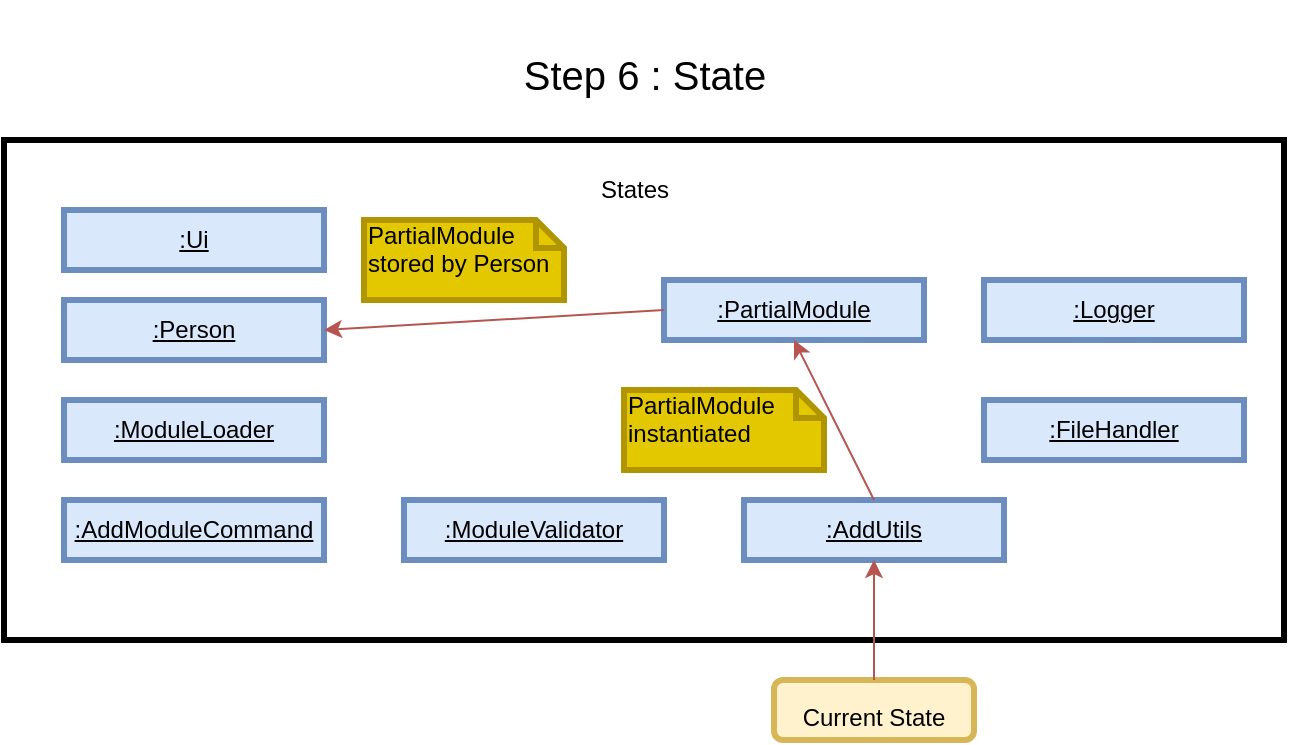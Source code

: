 <mxfile version="13.8.5" type="device"><diagram id="31LljileMjd66Bfqc7Uy" name="Page-1"><mxGraphModel dx="2062" dy="705" grid="1" gridSize="10" guides="1" tooltips="1" connect="1" arrows="1" fold="1" page="1" pageScale="1" pageWidth="827" pageHeight="1169" math="0" shadow="0"><root><mxCell id="0"/><mxCell id="1" parent="0"/><mxCell id="h9h-G9-68EJ9-kkgznHa-1" value="" style="rounded=0;whiteSpace=wrap;html=1;strokeWidth=3;" parent="1" vertex="1"><mxGeometry x="80" y="110" width="640" height="250" as="geometry"/></mxCell><mxCell id="h9h-G9-68EJ9-kkgznHa-2" value="&lt;font style=&quot;font-size: 20px&quot;&gt;Step 6 : State&lt;/font&gt;" style="text;html=1;align=center;verticalAlign=middle;resizable=0;points=[];autosize=1;fontSize=40;" parent="1" vertex="1"><mxGeometry x="330" y="40" width="140" height="60" as="geometry"/></mxCell><mxCell id="h9h-G9-68EJ9-kkgznHa-3" value="States" style="text;html=1;align=center;verticalAlign=middle;resizable=0;points=[];autosize=1;fontSize=12;" parent="1" vertex="1"><mxGeometry x="370" y="125" width="50" height="20" as="geometry"/></mxCell><mxCell id="h9h-G9-68EJ9-kkgznHa-5" value="&lt;font style=&quot;font-size: 12px&quot;&gt;Current State&lt;/font&gt;" style="rounded=1;whiteSpace=wrap;html=1;strokeWidth=3;fontSize=20;fillColor=#fff2cc;strokeColor=#d6b656;" parent="1" vertex="1"><mxGeometry x="465" y="380" width="100" height="30" as="geometry"/></mxCell><mxCell id="h9h-G9-68EJ9-kkgznHa-6" value="&lt;u&gt;:AddModuleCommand&lt;/u&gt;" style="rounded=0;whiteSpace=wrap;html=1;strokeWidth=3;fontSize=12;fillColor=#dae8fc;strokeColor=#6c8ebf;" parent="1" vertex="1"><mxGeometry x="110" y="290" width="130" height="30" as="geometry"/></mxCell><mxCell id="h9h-G9-68EJ9-kkgznHa-7" value="&lt;u&gt;:ModuleValidator&lt;/u&gt;" style="rounded=0;whiteSpace=wrap;html=1;strokeWidth=3;fontSize=12;fillColor=#dae8fc;strokeColor=#6c8ebf;" parent="1" vertex="1"><mxGeometry x="280" y="290" width="130" height="30" as="geometry"/></mxCell><mxCell id="h9h-G9-68EJ9-kkgznHa-8" value="&lt;u&gt;:AddUtils&lt;/u&gt;" style="rounded=0;whiteSpace=wrap;html=1;strokeWidth=3;fontSize=12;fillColor=#dae8fc;strokeColor=#6c8ebf;" parent="1" vertex="1"><mxGeometry x="450" y="290" width="130" height="30" as="geometry"/></mxCell><mxCell id="h9h-G9-68EJ9-kkgznHa-10" value="" style="endArrow=classic;html=1;fontSize=12;exitX=0.5;exitY=0;exitDx=0;exitDy=0;entryX=0.5;entryY=1;entryDx=0;entryDy=0;fillColor=#f8cecc;strokeColor=#b85450;" parent="1" source="h9h-G9-68EJ9-kkgznHa-5" target="h9h-G9-68EJ9-kkgznHa-8" edge="1"><mxGeometry width="50" height="50" relative="1" as="geometry"><mxPoint x="540" y="400" as="sourcePoint"/><mxPoint x="590" y="350" as="targetPoint"/></mxGeometry></mxCell><mxCell id="h9h-G9-68EJ9-kkgznHa-13" value="&lt;u&gt;:Ui&lt;/u&gt;" style="rounded=0;whiteSpace=wrap;html=1;strokeWidth=3;fontSize=12;fillColor=#dae8fc;strokeColor=#6c8ebf;" parent="1" vertex="1"><mxGeometry x="110" y="145" width="130" height="30" as="geometry"/></mxCell><mxCell id="h9h-G9-68EJ9-kkgznHa-14" value="&lt;u&gt;:Person&lt;/u&gt;" style="rounded=0;whiteSpace=wrap;html=1;strokeWidth=3;fontSize=12;fillColor=#dae8fc;strokeColor=#6c8ebf;" parent="1" vertex="1"><mxGeometry x="110" y="190" width="130" height="30" as="geometry"/></mxCell><mxCell id="h9h-G9-68EJ9-kkgznHa-15" value="&lt;u&gt;:ModuleLoader&lt;/u&gt;" style="rounded=0;whiteSpace=wrap;html=1;strokeWidth=3;fontSize=12;fillColor=#dae8fc;strokeColor=#6c8ebf;" parent="1" vertex="1"><mxGeometry x="110" y="240" width="130" height="30" as="geometry"/></mxCell><mxCell id="h9h-G9-68EJ9-kkgznHa-19" value="&lt;u&gt;:FileHandler&lt;/u&gt;" style="rounded=0;whiteSpace=wrap;html=1;strokeWidth=3;fontSize=12;fillColor=#dae8fc;strokeColor=#6c8ebf;" parent="1" vertex="1"><mxGeometry x="570" y="240" width="130" height="30" as="geometry"/></mxCell><mxCell id="h9h-G9-68EJ9-kkgznHa-20" value="&lt;u&gt;:Logger&lt;/u&gt;" style="rounded=0;whiteSpace=wrap;html=1;strokeWidth=3;fontSize=12;fillColor=#dae8fc;strokeColor=#6c8ebf;" parent="1" vertex="1"><mxGeometry x="570" y="180" width="130" height="30" as="geometry"/></mxCell><mxCell id="h9h-G9-68EJ9-kkgznHa-22" value="&lt;u&gt;:PartialModule&lt;/u&gt;" style="rounded=0;whiteSpace=wrap;html=1;strokeWidth=3;fontSize=12;fillColor=#dae8fc;strokeColor=#6c8ebf;" parent="1" vertex="1"><mxGeometry x="410" y="180" width="130" height="30" as="geometry"/></mxCell><mxCell id="h9h-G9-68EJ9-kkgznHa-23" value="" style="endArrow=classic;html=1;fontSize=12;exitX=0.5;exitY=0;exitDx=0;exitDy=0;entryX=0.5;entryY=1;entryDx=0;entryDy=0;fillColor=#f8cecc;strokeColor=#b85450;" parent="1" source="h9h-G9-68EJ9-kkgznHa-8" target="h9h-G9-68EJ9-kkgznHa-22" edge="1"><mxGeometry width="50" height="50" relative="1" as="geometry"><mxPoint x="478.66" y="300.0" as="sourcePoint"/><mxPoint x="478.66" y="240" as="targetPoint"/></mxGeometry></mxCell><mxCell id="h9h-G9-68EJ9-kkgznHa-24" value="&lt;font color=&quot;#000000&quot;&gt;PartialModule instantiated&lt;/font&gt;" style="shape=note;whiteSpace=wrap;html=1;size=14;verticalAlign=top;align=left;spacingTop=-6;strokeWidth=3;fontSize=12;fillColor=#e3c800;strokeColor=#B09500;fontColor=#ffffff;" parent="1" vertex="1"><mxGeometry x="390" y="235" width="100" height="40" as="geometry"/></mxCell><mxCell id="h9h-G9-68EJ9-kkgznHa-25" value="" style="endArrow=classic;html=1;fontSize=12;exitX=0;exitY=0.5;exitDx=0;exitDy=0;entryX=1;entryY=0.5;entryDx=0;entryDy=0;fillColor=#f8cecc;strokeColor=#b85450;" parent="1" source="h9h-G9-68EJ9-kkgznHa-22" target="h9h-G9-68EJ9-kkgznHa-14" edge="1"><mxGeometry width="50" height="50" relative="1" as="geometry"><mxPoint x="360.0" y="245" as="sourcePoint"/><mxPoint x="320.0" y="165" as="targetPoint"/></mxGeometry></mxCell><mxCell id="h9h-G9-68EJ9-kkgznHa-26" value="&lt;font color=&quot;#000000&quot;&gt;PartialModule stored by Person&lt;/font&gt;" style="shape=note;whiteSpace=wrap;html=1;size=14;verticalAlign=top;align=left;spacingTop=-6;strokeWidth=3;fontSize=12;fillColor=#e3c800;strokeColor=#B09500;fontColor=#ffffff;" parent="1" vertex="1"><mxGeometry x="260" y="150" width="100" height="40" as="geometry"/></mxCell></root></mxGraphModel></diagram></mxfile>